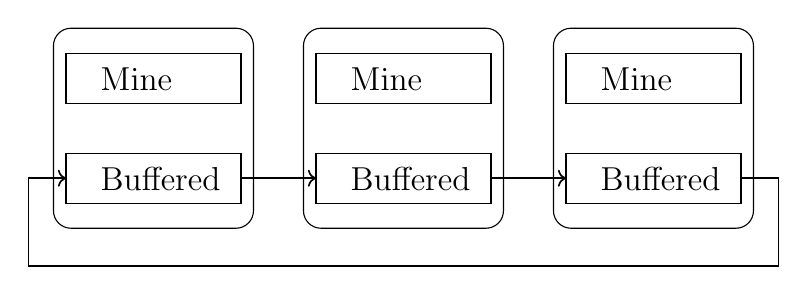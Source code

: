 \begin{tikzpicture}[y=-1cm]

% objects at depth 50:
\draw[rounded corners=6.3bp,black] (5.08,5.08) rectangle (2.54,2.54);
\draw[black] (2.699,2.857) rectangle (4.921,3.493);
\draw[black] (2.699,4.128) rectangle (4.921,4.763);
\path (3.016,3.334) node[text=black,anchor=base west] {\large{}Mine};
\path (3.016,4.604) node[text=black,anchor=base west] {\large{}Buffered};
\draw[rounded corners=6.3bp,black] (8.255,5.08) rectangle (5.715,2.54);
\draw[black] (5.874,2.857) rectangle (8.096,3.493);
\draw[black] (5.874,4.128) rectangle (8.096,4.763);
\path (6.191,3.334) node[text=black,anchor=base west] {\large{}Mine};
\path (6.191,4.604) node[text=black,anchor=base west] {\large{}Buffered};
\draw[rounded corners=6.3bp,black] (11.43,5.08) rectangle (8.89,2.54);
\draw[black] (9.049,2.857) rectangle (11.271,3.493);
\draw[black] (9.049,4.128) rectangle (11.271,4.763);
\path (9.366,3.334) node[text=black,anchor=base west] {\large{}Mine};
\path (9.366,4.604) node[text=black,anchor=base west] {\large{}Buffered};
\draw[->,semithick,black] (4.921,4.445) -- (5.874,4.445);
\draw[->,semithick,black] (8.096,4.445) -- (9.049,4.445);
\draw[->,semithick,black] (11.271,4.445) -- (11.748,4.445) -- (11.748,5.556) -- (2.223,5.556) -- (2.223,4.445) -- (2.699,4.445);

\end{tikzpicture}%
